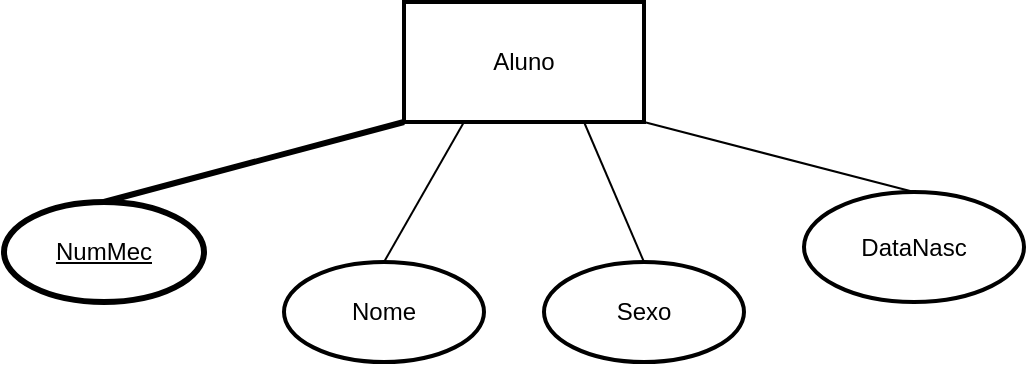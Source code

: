 <mxfile version="24.7.14">
  <diagram name="Página-1" id="5YuiZE5SITGCebLplxSS">
    <mxGraphModel dx="682" dy="857" grid="1" gridSize="10" guides="1" tooltips="1" connect="1" arrows="1" fold="1" page="0" pageScale="1" pageWidth="827" pageHeight="1169" math="0" shadow="0">
      <root>
        <mxCell id="0" />
        <mxCell id="1" parent="0" />
        <mxCell id="xPGDtiwUxA1no1O4273v-2" value="Aluno" style="rounded=0;whiteSpace=wrap;html=1;strokeWidth=2;" vertex="1" parent="1">
          <mxGeometry x="330" y="-280" width="120" height="60" as="geometry" />
        </mxCell>
        <mxCell id="xPGDtiwUxA1no1O4273v-3" value="DataNasc" style="ellipse;whiteSpace=wrap;html=1;strokeWidth=2;" vertex="1" parent="1">
          <mxGeometry x="530" y="-185" width="110" height="55" as="geometry" />
        </mxCell>
        <mxCell id="xPGDtiwUxA1no1O4273v-4" value="Sexo" style="ellipse;whiteSpace=wrap;html=1;strokeWidth=2;" vertex="1" parent="1">
          <mxGeometry x="400" y="-150" width="100" height="50" as="geometry" />
        </mxCell>
        <mxCell id="xPGDtiwUxA1no1O4273v-5" value="Nome" style="ellipse;whiteSpace=wrap;html=1;strokeWidth=2;" vertex="1" parent="1">
          <mxGeometry x="270" y="-150" width="100" height="50" as="geometry" />
        </mxCell>
        <mxCell id="xPGDtiwUxA1no1O4273v-6" value="&lt;u&gt;NumMec&lt;/u&gt;" style="ellipse;whiteSpace=wrap;html=1;strokeWidth=3;" vertex="1" parent="1">
          <mxGeometry x="130" y="-180" width="100" height="50" as="geometry" />
        </mxCell>
        <mxCell id="xPGDtiwUxA1no1O4273v-13" value="" style="endArrow=none;html=1;rounded=0;fontSize=12;startSize=8;endSize=8;curved=1;entryX=0.75;entryY=1;entryDx=0;entryDy=0;exitX=0.5;exitY=0;exitDx=0;exitDy=0;" edge="1" parent="1" source="xPGDtiwUxA1no1O4273v-4" target="xPGDtiwUxA1no1O4273v-2">
          <mxGeometry width="50" height="50" relative="1" as="geometry">
            <mxPoint x="390" y="-140" as="sourcePoint" />
            <mxPoint x="440" y="-190" as="targetPoint" />
          </mxGeometry>
        </mxCell>
        <mxCell id="xPGDtiwUxA1no1O4273v-14" value="" style="endArrow=none;html=1;rounded=0;fontSize=12;startSize=8;endSize=8;curved=1;entryX=1;entryY=1;entryDx=0;entryDy=0;exitX=0.5;exitY=0;exitDx=0;exitDy=0;" edge="1" parent="1" source="xPGDtiwUxA1no1O4273v-3" target="xPGDtiwUxA1no1O4273v-2">
          <mxGeometry width="50" height="50" relative="1" as="geometry">
            <mxPoint x="520" y="-170" as="sourcePoint" />
            <mxPoint x="570" y="-220" as="targetPoint" />
          </mxGeometry>
        </mxCell>
        <mxCell id="xPGDtiwUxA1no1O4273v-15" value="" style="endArrow=none;html=1;rounded=0;fontSize=12;startSize=8;endSize=8;curved=1;exitX=0.5;exitY=0;exitDx=0;exitDy=0;entryX=0.25;entryY=1;entryDx=0;entryDy=0;" edge="1" parent="1" source="xPGDtiwUxA1no1O4273v-5" target="xPGDtiwUxA1no1O4273v-2">
          <mxGeometry width="50" height="50" relative="1" as="geometry">
            <mxPoint x="290" y="-150" as="sourcePoint" />
            <mxPoint x="390" y="-200" as="targetPoint" />
          </mxGeometry>
        </mxCell>
        <mxCell id="xPGDtiwUxA1no1O4273v-17" style="edgeStyle=none;curved=1;rounded=0;orthogonalLoop=1;jettySize=auto;html=1;exitX=0;exitY=0;exitDx=0;exitDy=0;fontSize=12;startSize=8;endSize=8;" edge="1" parent="1" source="xPGDtiwUxA1no1O4273v-3" target="xPGDtiwUxA1no1O4273v-3">
          <mxGeometry relative="1" as="geometry" />
        </mxCell>
        <mxCell id="xPGDtiwUxA1no1O4273v-19" value="" style="endArrow=none;html=1;rounded=0;fontSize=12;startSize=8;endSize=8;curved=1;exitX=0.5;exitY=0;exitDx=0;exitDy=0;entryX=0;entryY=1;entryDx=0;entryDy=0;strokeWidth=3;" edge="1" parent="1" source="xPGDtiwUxA1no1O4273v-6" target="xPGDtiwUxA1no1O4273v-2">
          <mxGeometry width="50" height="50" relative="1" as="geometry">
            <mxPoint x="360" y="-170" as="sourcePoint" />
            <mxPoint x="410" y="-220" as="targetPoint" />
          </mxGeometry>
        </mxCell>
      </root>
    </mxGraphModel>
  </diagram>
</mxfile>
